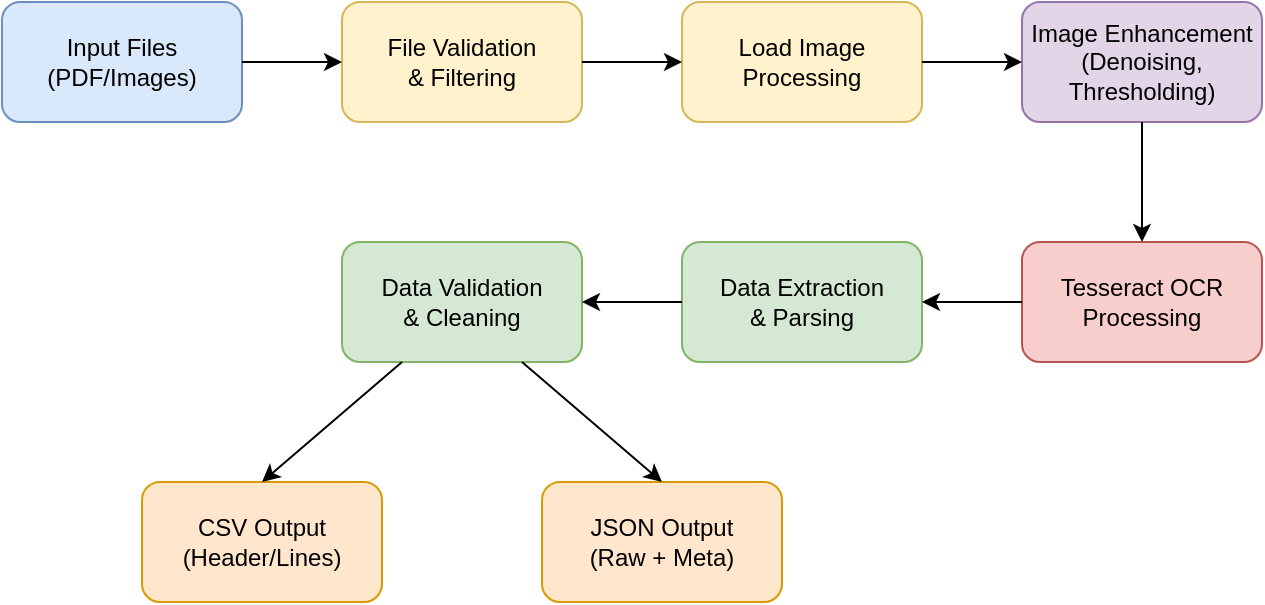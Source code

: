 <mxfile version="22.1.16" type="device">
  <diagram name="Invoice Processing Flow" id="invoice-flow">
    <mxGraphModel dx="1422" dy="794" grid="1" gridSize="10" guides="1" tooltips="1" connect="1" arrows="1" fold="1" page="1" pageScale="1" pageWidth="827" pageHeight="1169" math="0" shadow="0">
      <root>
        <mxCell id="0" />
        <mxCell id="1" parent="0" />
        
        <!-- Input Files -->
        <mxCell id="input" value="Input Files&#xa;(PDF/Images)" style="rounded=1;whiteSpace=wrap;html=1;fillColor=#dae8fc;strokeColor=#6c8ebf;" vertex="1" parent="1">
          <mxGeometry x="50" y="50" width="120" height="60" as="geometry" />
        </mxCell>
        
        <!-- File Validation -->
        <mxCell id="validation" value="File Validation&#xa;&amp; Filtering" style="rounded=1;whiteSpace=wrap;html=1;fillColor=#fff2cc;strokeColor=#d6b656;" vertex="1" parent="1">
          <mxGeometry x="220" y="50" width="120" height="60" as="geometry" />
        </mxCell>
        
        <!-- Load Image -->
        <mxCell id="load" value="Load Image&#xa;Processing" style="rounded=1;whiteSpace=wrap;html=1;fillColor=#fff2cc;strokeColor=#d6b656;" vertex="1" parent="1">
          <mxGeometry x="390" y="50" width="120" height="60" as="geometry" />
        </mxCell>
        
        <!-- Image Enhancement -->
        <mxCell id="enhance" value="Image Enhancement&#xa;(Denoising, Thresholding)" style="rounded=1;whiteSpace=wrap;html=1;fillColor=#e1d5e7;strokeColor=#9673a6;" vertex="1" parent="1">
          <mxGeometry x="560" y="50" width="120" height="60" as="geometry" />
        </mxCell>
        
        <!-- OCR Processing -->
        <mxCell id="ocr" value="Tesseract OCR&#xa;Processing" style="rounded=1;whiteSpace=wrap;html=1;fillColor=#f8cecc;strokeColor=#b85450;" vertex="1" parent="1">
          <mxGeometry x="560" y="170" width="120" height="60" as="geometry" />
        </mxCell>
        
        <!-- Data Extraction -->
        <mxCell id="extract" value="Data Extraction&#xa;&amp; Parsing" style="rounded=1;whiteSpace=wrap;html=1;fillColor=#d5e8d4;strokeColor=#82b366;" vertex="1" parent="1">
          <mxGeometry x="390" y="170" width="120" height="60" as="geometry" />
        </mxCell>
        
        <!-- Data Validation -->
        <mxCell id="validate" value="Data Validation&#xa;&amp; Cleaning" style="rounded=1;whiteSpace=wrap;html=1;fillColor=#d5e8d4;strokeColor=#82b366;" vertex="1" parent="1">
          <mxGeometry x="220" y="170" width="120" height="60" as="geometry" />
        </mxCell>
        
        <!-- CSV Output -->
        <mxCell id="csv" value="CSV Output&#xa;(Header/Lines)" style="rounded=1;whiteSpace=wrap;html=1;fillColor=#ffe6cc;strokeColor=#d79b00;" vertex="1" parent="1">
          <mxGeometry x="120" y="290" width="120" height="60" as="geometry" />
        </mxCell>
        
        <!-- JSON Output -->
        <mxCell id="json" value="JSON Output&#xa;(Raw + Meta)" style="rounded=1;whiteSpace=wrap;html=1;fillColor=#ffe6cc;strokeColor=#d79b00;" vertex="1" parent="1">
          <mxGeometry x="320" y="290" width="120" height="60" as="geometry" />
        </mxCell>
        
        <!-- Arrows -->
        <mxCell id="arrow1" value="" style="endArrow=classic;html=1;rounded=0;exitX=1;exitY=0.5;exitDx=0;exitDy=0;entryX=0;entryY=0.5;entryDx=0;entryDy=0;" edge="1" parent="1" source="input" target="validation">
          <mxGeometry width="50" height="50" relative="1" as="geometry">
            <mxPoint x="180" y="80" as="sourcePoint" />
            <mxPoint x="210" y="80" as="targetPoint" />
          </mxGeometry>
        </mxCell>
        
        <mxCell id="arrow2" value="" style="endArrow=classic;html=1;rounded=0;exitX=1;exitY=0.5;exitDx=0;exitDy=0;entryX=0;entryY=0.5;entryDx=0;entryDy=0;" edge="1" parent="1" source="validation" target="load">
          <mxGeometry width="50" height="50" relative="1" as="geometry">
            <mxPoint x="350" y="80" as="sourcePoint" />
            <mxPoint x="380" y="80" as="targetPoint" />
          </mxGeometry>
        </mxCell>
        
        <mxCell id="arrow3" value="" style="endArrow=classic;html=1;rounded=0;exitX=1;exitY=0.5;exitDx=0;exitDy=0;entryX=0;entryY=0.5;entryDx=0;entryDy=0;" edge="1" parent="1" source="load" target="enhance">
          <mxGeometry width="50" height="50" relative="1" as="geometry">
            <mxPoint x="520" y="80" as="sourcePoint" />
            <mxPoint x="550" y="80" as="targetPoint" />
          </mxGeometry>
        </mxCell>
        
        <mxCell id="arrow4" value="" style="endArrow=classic;html=1;rounded=0;exitX=0.5;exitY=1;exitDx=0;exitDy=0;entryX=0.5;entryY=0;entryDx=0;entryDy=0;" edge="1" parent="1" source="enhance" target="ocr">
          <mxGeometry width="50" height="50" relative="1" as="geometry">
            <mxPoint x="620" y="120" as="sourcePoint" />
            <mxPoint x="620" y="160" as="targetPoint" />
          </mxGeometry>
        </mxCell>
        
        <mxCell id="arrow5" value="" style="endArrow=classic;html=1;rounded=0;exitX=0;exitY=0.5;exitDx=0;exitDy=0;entryX=1;entryY=0.5;entryDx=0;entryDy=0;" edge="1" parent="1" source="ocr" target="extract">
          <mxGeometry width="50" height="50" relative="1" as="geometry">
            <mxPoint x="550" y="200" as="sourcePoint" />
            <mxPoint x="520" y="200" as="targetPoint" />
          </mxGeometry>
        </mxCell>
        
        <mxCell id="arrow6" value="" style="endArrow=classic;html=1;rounded=0;exitX=0;exitY=0.5;exitDx=0;exitDy=0;entryX=1;entryY=0.5;entryDx=0;entryDy=0;" edge="1" parent="1" source="extract" target="validate">
          <mxGeometry width="50" height="50" relative="1" as="geometry">
            <mxPoint x="380" y="200" as="sourcePoint" />
            <mxPoint x="350" y="200" as="targetPoint" />
          </mxGeometry>
        </mxCell>
        
        <mxCell id="arrow7" value="" style="endArrow=classic;html=1;rounded=0;exitX=0.25;exitY=1;exitDx=0;exitDy=0;entryX=0.5;entryY=0;entryDx=0;entryDy=0;" edge="1" parent="1" source="validate" target="csv">
          <mxGeometry width="50" height="50" relative="1" as="geometry">
            <mxPoint x="250" y="240" as="sourcePoint" />
            <mxPoint x="180" y="280" as="targetPoint" />
          </mxGeometry>
        </mxCell>
        
        <mxCell id="arrow8" value="" style="endArrow=classic;html=1;rounded=0;exitX=0.75;exitY=1;exitDx=0;exitDy=0;entryX=0.5;entryY=0;entryDx=0;entryDy=0;" edge="1" parent="1" source="validate" target="json">
          <mxGeometry width="50" height="50" relative="1" as="geometry">
            <mxPoint x="310" y="240" as="sourcePoint" />
            <mxPoint x="380" y="280" as="targetPoint" />
          </mxGeometry>
        </mxCell>
        
      </root>
    </mxGraphModel>
  </diagram>
</mxfile>
